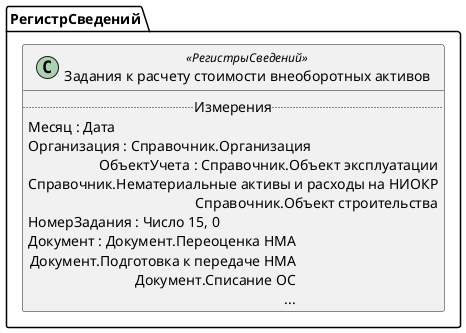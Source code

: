 ﻿@startuml ЗаданияКРасчетуСтоимостиВНА
'!include templates.wsd
'..\include templates.wsd
class РегистрСведений.ЗаданияКРасчетуСтоимостиВНА as "Задания к расчету стоимости внеоборотных активов" <<РегистрыСведений>>
{
..Измерения..
Месяц : Дата
Организация : Справочник.Организация
ОбъектУчета : Справочник.Объект эксплуатации\rСправочник.Нематериальные активы и расходы на НИОКР\rСправочник.Объект строительства
НомерЗадания : Число 15, 0
Документ : Документ.Переоценка НМА\rДокумент.Подготовка к передаче НМА\rДокумент.Списание ОС\r...
}
@enduml
